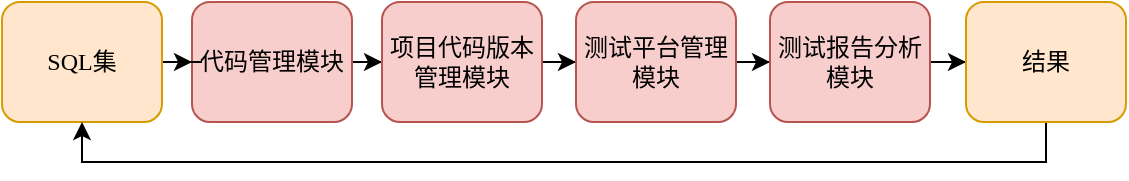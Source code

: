 <mxfile version="28.2.5">
  <diagram name="第 1 页" id="6WWq-nbOatfNBsCPkSmO">
    <mxGraphModel dx="618" dy="359" grid="1" gridSize="10" guides="1" tooltips="1" connect="1" arrows="1" fold="1" page="1" pageScale="1" pageWidth="1169" pageHeight="827" math="0" shadow="0">
      <root>
        <mxCell id="0" />
        <mxCell id="1" parent="0" />
        <mxCell id="vh5hTStq5mPvq3Fip7hm-23" style="edgeStyle=orthogonalEdgeStyle;rounded=0;orthogonalLoop=1;jettySize=auto;html=1;entryX=0;entryY=0.5;entryDx=0;entryDy=0;fontFamily=宋体;" edge="1" parent="1" source="vh5hTStq5mPvq3Fip7hm-14" target="vh5hTStq5mPvq3Fip7hm-17">
          <mxGeometry relative="1" as="geometry" />
        </mxCell>
        <mxCell id="vh5hTStq5mPvq3Fip7hm-14" value="代码管理模块" style="rounded=1;whiteSpace=wrap;html=1;fillColor=#f8cecc;strokeColor=#b85450;fontFamily=宋体;" vertex="1" parent="1">
          <mxGeometry x="185" y="150" width="80" height="60" as="geometry" />
        </mxCell>
        <mxCell id="vh5hTStq5mPvq3Fip7hm-24" style="edgeStyle=orthogonalEdgeStyle;rounded=0;orthogonalLoop=1;jettySize=auto;html=1;entryX=0;entryY=0.5;entryDx=0;entryDy=0;fontFamily=宋体;" edge="1" parent="1" source="vh5hTStq5mPvq3Fip7hm-17" target="vh5hTStq5mPvq3Fip7hm-19">
          <mxGeometry relative="1" as="geometry" />
        </mxCell>
        <mxCell id="vh5hTStq5mPvq3Fip7hm-17" value="项目代码版本管理模块" style="rounded=1;whiteSpace=wrap;html=1;fillColor=#f8cecc;strokeColor=#b85450;fontFamily=宋体;" vertex="1" parent="1">
          <mxGeometry x="280" y="150" width="80" height="60" as="geometry" />
        </mxCell>
        <mxCell id="vh5hTStq5mPvq3Fip7hm-25" style="edgeStyle=orthogonalEdgeStyle;rounded=0;orthogonalLoop=1;jettySize=auto;html=1;entryX=0;entryY=0.5;entryDx=0;entryDy=0;fontFamily=宋体;" edge="1" parent="1" source="vh5hTStq5mPvq3Fip7hm-19" target="vh5hTStq5mPvq3Fip7hm-21">
          <mxGeometry relative="1" as="geometry" />
        </mxCell>
        <mxCell id="vh5hTStq5mPvq3Fip7hm-19" value="测试平台管理模块" style="rounded=1;whiteSpace=wrap;html=1;fillColor=#f8cecc;strokeColor=#b85450;fontFamily=宋体;" vertex="1" parent="1">
          <mxGeometry x="377" y="150" width="80" height="60" as="geometry" />
        </mxCell>
        <mxCell id="vh5hTStq5mPvq3Fip7hm-28" value="" style="edgeStyle=orthogonalEdgeStyle;rounded=0;orthogonalLoop=1;jettySize=auto;html=1;fontFamily=宋体;" edge="1" parent="1" source="vh5hTStq5mPvq3Fip7hm-21" target="vh5hTStq5mPvq3Fip7hm-27">
          <mxGeometry relative="1" as="geometry" />
        </mxCell>
        <mxCell id="vh5hTStq5mPvq3Fip7hm-21" value="测试报告分析模块" style="rounded=1;whiteSpace=wrap;html=1;fillColor=#f8cecc;strokeColor=#b85450;fontFamily=宋体;" vertex="1" parent="1">
          <mxGeometry x="474" y="150" width="80" height="60" as="geometry" />
        </mxCell>
        <mxCell id="vh5hTStq5mPvq3Fip7hm-26" style="edgeStyle=orthogonalEdgeStyle;rounded=0;orthogonalLoop=1;jettySize=auto;html=1;entryX=0;entryY=0.5;entryDx=0;entryDy=0;fontFamily=宋体;" edge="1" parent="1" source="vh5hTStq5mPvq3Fip7hm-22" target="vh5hTStq5mPvq3Fip7hm-14">
          <mxGeometry relative="1" as="geometry" />
        </mxCell>
        <mxCell id="vh5hTStq5mPvq3Fip7hm-22" value="SQL集" style="rounded=1;whiteSpace=wrap;html=1;fillColor=#ffe6cc;strokeColor=#d79b00;fontFamily=宋体;" vertex="1" parent="1">
          <mxGeometry x="90" y="150" width="80" height="60" as="geometry" />
        </mxCell>
        <mxCell id="vh5hTStq5mPvq3Fip7hm-35" style="edgeStyle=orthogonalEdgeStyle;rounded=0;orthogonalLoop=1;jettySize=auto;html=1;entryX=0.5;entryY=1;entryDx=0;entryDy=0;" edge="1" parent="1" source="vh5hTStq5mPvq3Fip7hm-27" target="vh5hTStq5mPvq3Fip7hm-22">
          <mxGeometry relative="1" as="geometry">
            <Array as="points">
              <mxPoint x="612" y="230" />
              <mxPoint x="130" y="230" />
            </Array>
          </mxGeometry>
        </mxCell>
        <mxCell id="vh5hTStq5mPvq3Fip7hm-27" value="结果" style="rounded=1;whiteSpace=wrap;html=1;fillColor=#ffe6cc;strokeColor=#d79b00;fontFamily=宋体;" vertex="1" parent="1">
          <mxGeometry x="572" y="150" width="80" height="60" as="geometry" />
        </mxCell>
      </root>
    </mxGraphModel>
  </diagram>
</mxfile>
